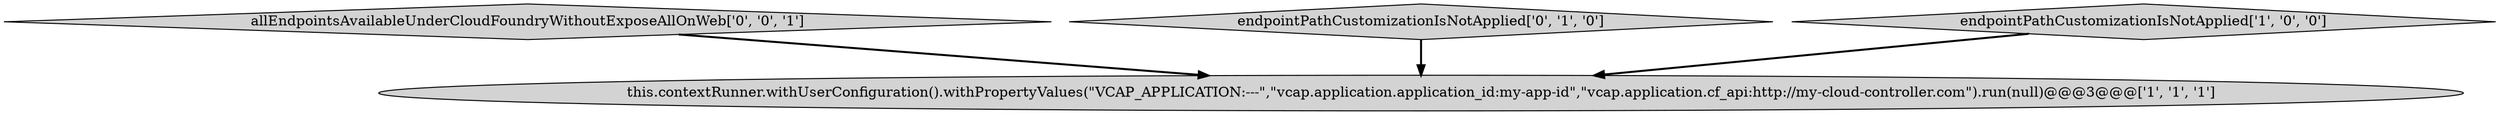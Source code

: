 digraph {
3 [style = filled, label = "allEndpointsAvailableUnderCloudFoundryWithoutExposeAllOnWeb['0', '0', '1']", fillcolor = lightgray, shape = diamond image = "AAA0AAABBB3BBB"];
2 [style = filled, label = "endpointPathCustomizationIsNotApplied['0', '1', '0']", fillcolor = lightgray, shape = diamond image = "AAA0AAABBB2BBB"];
1 [style = filled, label = "this.contextRunner.withUserConfiguration().withPropertyValues(\"VCAP_APPLICATION:---\",\"vcap.application.application_id:my-app-id\",\"vcap.application.cf_api:http://my-cloud-controller.com\").run(null)@@@3@@@['1', '1', '1']", fillcolor = lightgray, shape = ellipse image = "AAA0AAABBB1BBB"];
0 [style = filled, label = "endpointPathCustomizationIsNotApplied['1', '0', '0']", fillcolor = lightgray, shape = diamond image = "AAA0AAABBB1BBB"];
0->1 [style = bold, label=""];
2->1 [style = bold, label=""];
3->1 [style = bold, label=""];
}
